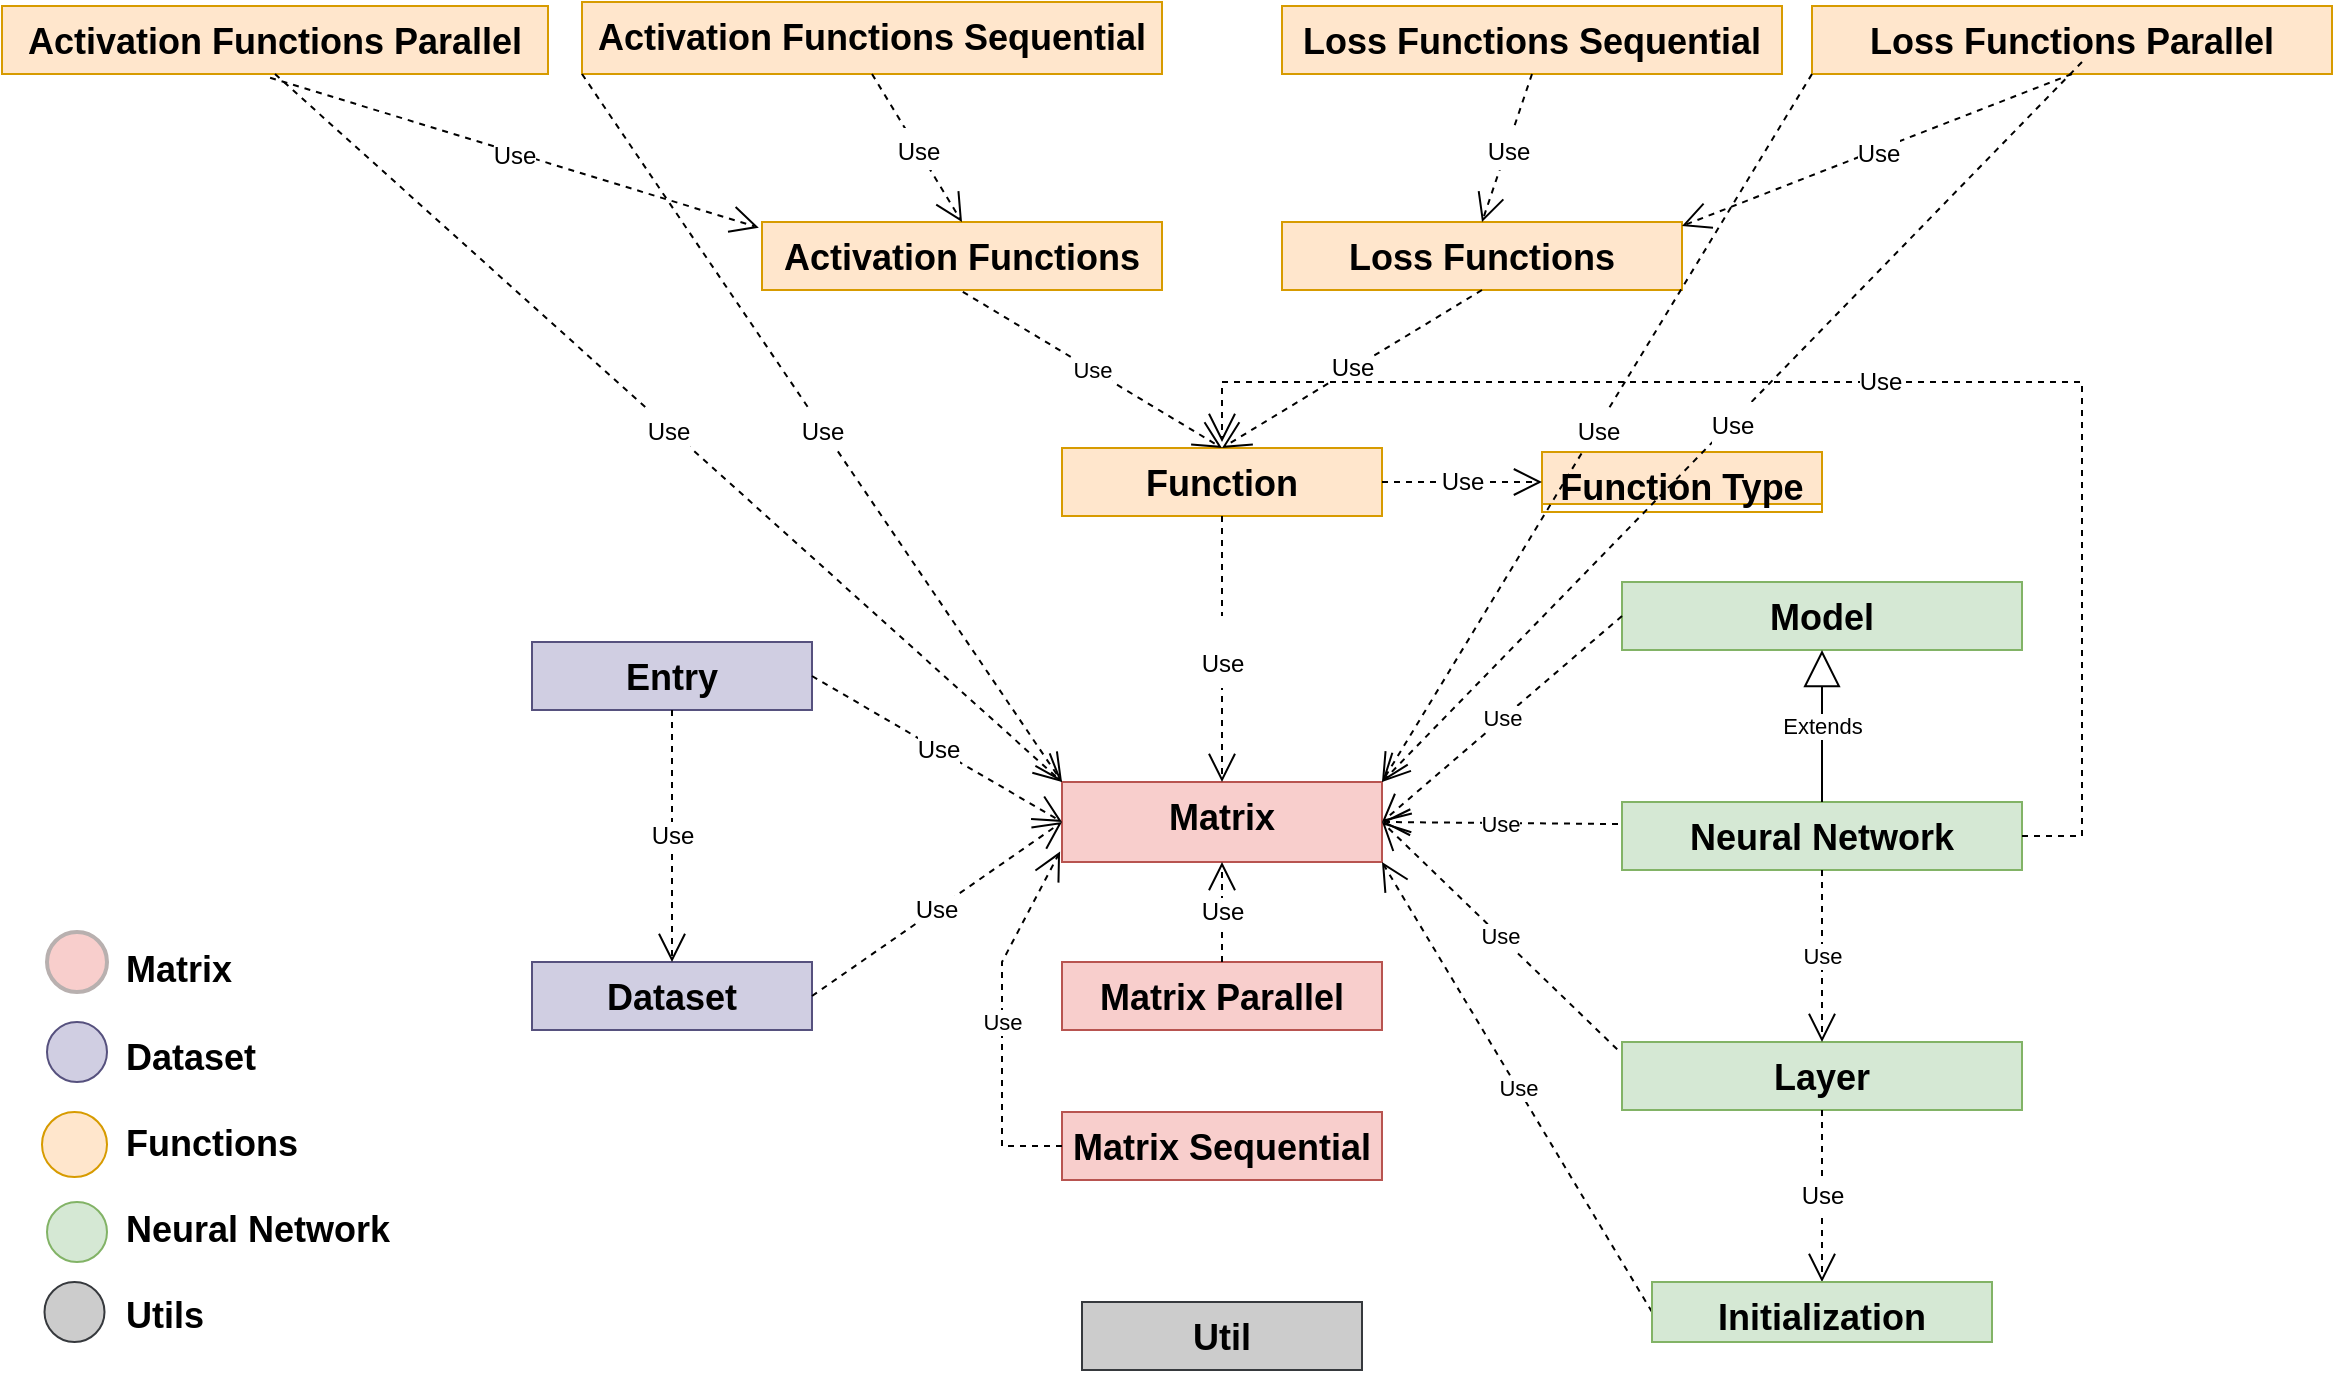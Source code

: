 <mxfile version="16.6.1" type="device"><diagram id="lW9xY2xVOV6UaGJM4TtB" name="Page-1"><mxGraphModel dx="2175" dy="1876" grid="1" gridSize="10" guides="1" tooltips="1" connect="1" arrows="1" fold="1" page="1" pageScale="1" pageWidth="827" pageHeight="1169" math="0" shadow="0"><root><mxCell id="0"/><mxCell id="1" parent="0"/><mxCell id="cubuI6TpVkCStN82LW3D-2" value="" style="swimlane;fontStyle=1;align=center;verticalAlign=top;childLayout=stackLayout;horizontal=1;startSize=0;horizontalStack=0;resizeParent=1;resizeParentMax=0;resizeLast=0;collapsible=1;marginBottom=0;fillColor=#f8cecc;strokeColor=#b85450;" parent="1" vertex="1"><mxGeometry x="150" y="360" width="160" height="40" as="geometry"/></mxCell><mxCell id="cubuI6TpVkCStN82LW3D-3" value="Matrix" style="text;strokeColor=#b85450;fillColor=#f8cecc;align=center;verticalAlign=top;spacingLeft=4;spacingRight=4;overflow=hidden;rotatable=0;points=[[0,0.5],[1,0.5]];portConstraint=eastwest;fontStyle=1;fontSize=18;" parent="cubuI6TpVkCStN82LW3D-2" vertex="1"><mxGeometry width="160" height="40" as="geometry"/></mxCell><mxCell id="cubuI6TpVkCStN82LW3D-6" value="" style="swimlane;fontStyle=1;align=center;verticalAlign=top;childLayout=stackLayout;horizontal=1;startSize=0;horizontalStack=0;resizeParent=1;resizeParentMax=0;resizeLast=0;collapsible=1;marginBottom=0;fillColor=#d0cee2;strokeColor=#56517e;" parent="1" vertex="1"><mxGeometry x="-115" y="290" width="140" height="34" as="geometry"/></mxCell><mxCell id="cubuI6TpVkCStN82LW3D-7" value="Entry" style="text;strokeColor=#56517e;fillColor=#d0cee2;align=center;verticalAlign=top;spacingLeft=4;spacingRight=4;overflow=hidden;rotatable=0;points=[[0,0.5],[1,0.5]];portConstraint=eastwest;fontStyle=1;fontSize=18;" parent="cubuI6TpVkCStN82LW3D-6" vertex="1"><mxGeometry width="140" height="34" as="geometry"/></mxCell><mxCell id="cubuI6TpVkCStN82LW3D-10" value="" style="swimlane;fontStyle=1;align=center;verticalAlign=top;childLayout=stackLayout;horizontal=1;startSize=0;horizontalStack=0;resizeParent=1;resizeParentMax=0;resizeLast=0;collapsible=1;marginBottom=0;fillColor=#d0cee2;strokeColor=#56517e;" parent="1" vertex="1"><mxGeometry x="-115" y="450" width="140" height="34" as="geometry"/></mxCell><mxCell id="cubuI6TpVkCStN82LW3D-11" value="Dataset" style="text;strokeColor=#56517e;fillColor=#d0cee2;align=center;verticalAlign=top;spacingLeft=4;spacingRight=4;overflow=hidden;rotatable=0;points=[[0,0.5],[1,0.5]];portConstraint=eastwest;fontStyle=1;fontSize=18;" parent="cubuI6TpVkCStN82LW3D-10" vertex="1"><mxGeometry width="140" height="34" as="geometry"/></mxCell><mxCell id="cubuI6TpVkCStN82LW3D-21" value="" style="swimlane;fontStyle=1;align=center;verticalAlign=top;childLayout=stackLayout;horizontal=1;startSize=0;horizontalStack=0;resizeParent=1;resizeParentMax=0;resizeLast=0;collapsible=1;marginBottom=0;fillColor=#f8cecc;strokeColor=#b85450;" parent="1" vertex="1"><mxGeometry x="150" y="450" width="160" height="34" as="geometry"/></mxCell><mxCell id="cubuI6TpVkCStN82LW3D-24" value="Matrix Parallel" style="text;strokeColor=#b85450;fillColor=#f8cecc;align=center;verticalAlign=top;spacingLeft=4;spacingRight=4;overflow=hidden;rotatable=0;points=[[0,0.5],[1,0.5]];portConstraint=eastwest;fontStyle=1;fontSize=18;" parent="cubuI6TpVkCStN82LW3D-21" vertex="1"><mxGeometry width="160" height="34" as="geometry"/></mxCell><mxCell id="cubuI6TpVkCStN82LW3D-25" value="" style="swimlane;fontStyle=1;align=center;verticalAlign=top;childLayout=stackLayout;horizontal=1;startSize=0;horizontalStack=0;resizeParent=1;resizeParentMax=0;resizeLast=0;collapsible=1;marginBottom=0;fillColor=#f8cecc;strokeColor=#b85450;" parent="1" vertex="1"><mxGeometry x="150" y="525" width="160" height="34" as="geometry"/></mxCell><mxCell id="cubuI6TpVkCStN82LW3D-26" value="Matrix Sequential" style="text;strokeColor=#b85450;fillColor=#f8cecc;align=center;verticalAlign=top;spacingLeft=4;spacingRight=4;overflow=hidden;rotatable=0;points=[[0,0.5],[1,0.5]];portConstraint=eastwest;fontStyle=1;fontSize=18;" parent="cubuI6TpVkCStN82LW3D-25" vertex="1"><mxGeometry width="160" height="34" as="geometry"/></mxCell><mxCell id="cubuI6TpVkCStN82LW3D-30" value="" style="swimlane;fontStyle=1;align=center;verticalAlign=top;childLayout=stackLayout;horizontal=1;startSize=0;horizontalStack=0;resizeParent=1;resizeParentMax=0;resizeLast=0;collapsible=1;marginBottom=0;fillColor=#ffe6cc;strokeColor=#d79b00;" parent="1" vertex="1"><mxGeometry x="150" y="193" width="160" height="34" as="geometry"/></mxCell><mxCell id="cubuI6TpVkCStN82LW3D-31" value="Function" style="text;strokeColor=#d79b00;fillColor=#ffe6cc;align=center;verticalAlign=top;spacingLeft=4;spacingRight=4;overflow=hidden;rotatable=0;points=[[0,0.5],[1,0.5]];portConstraint=eastwest;fontStyle=1;fontSize=18;" parent="cubuI6TpVkCStN82LW3D-30" vertex="1"><mxGeometry width="160" height="34" as="geometry"/></mxCell><mxCell id="cubuI6TpVkCStN82LW3D-34" value="Function Type" style="swimlane;fontStyle=1;align=center;verticalAlign=top;childLayout=stackLayout;horizontal=1;startSize=26;horizontalStack=0;resizeParent=1;resizeParentMax=0;resizeLast=0;collapsible=1;marginBottom=0;fillColor=#ffe6cc;strokeColor=#d79b00;fontSize=18;" parent="1" vertex="1"><mxGeometry x="390" y="195" width="140" height="30" as="geometry"/></mxCell><mxCell id="cubuI6TpVkCStN82LW3D-39" value="" style="swimlane;fontStyle=1;align=center;verticalAlign=top;childLayout=stackLayout;horizontal=1;startSize=0;horizontalStack=0;resizeParent=1;resizeParentMax=0;resizeLast=0;collapsible=1;marginBottom=0;fillColor=#ffe6cc;strokeColor=#d79b00;" parent="1" vertex="1"><mxGeometry x="260" y="80" width="200" height="34" as="geometry"/></mxCell><mxCell id="cubuI6TpVkCStN82LW3D-42" value="Loss Functions" style="text;strokeColor=#d79b00;fillColor=#ffe6cc;align=center;verticalAlign=top;spacingLeft=4;spacingRight=4;overflow=hidden;rotatable=0;points=[[0,0.5],[1,0.5]];portConstraint=eastwest;fontStyle=1;fontSize=18;" parent="cubuI6TpVkCStN82LW3D-39" vertex="1"><mxGeometry width="200" height="34" as="geometry"/></mxCell><mxCell id="cubuI6TpVkCStN82LW3D-43" value="" style="swimlane;fontStyle=1;align=center;verticalAlign=top;childLayout=stackLayout;horizontal=1;startSize=0;horizontalStack=0;resizeParent=1;resizeParentMax=0;resizeLast=0;collapsible=1;marginBottom=0;fillColor=#ffe6cc;strokeColor=#d79b00;" parent="1" vertex="1"><mxGeometry x="260" y="-28" width="250" height="34" as="geometry"/></mxCell><mxCell id="cubuI6TpVkCStN82LW3D-44" value="Loss Functions Sequential" style="text;strokeColor=#d79b00;fillColor=#ffe6cc;align=center;verticalAlign=top;spacingLeft=4;spacingRight=4;overflow=hidden;rotatable=0;points=[[0,0.5],[1,0.5]];portConstraint=eastwest;fontStyle=1;fontSize=18;" parent="cubuI6TpVkCStN82LW3D-43" vertex="1"><mxGeometry width="250" height="34" as="geometry"/></mxCell><mxCell id="cubuI6TpVkCStN82LW3D-45" value="" style="swimlane;fontStyle=1;align=center;verticalAlign=top;childLayout=stackLayout;horizontal=1;startSize=0;horizontalStack=0;resizeParent=1;resizeParentMax=0;resizeLast=0;collapsible=1;marginBottom=0;fillColor=#ffe6cc;strokeColor=#d79b00;" parent="1" vertex="1"><mxGeometry x="525" y="-28" width="260" height="34" as="geometry"/></mxCell><mxCell id="cubuI6TpVkCStN82LW3D-46" value="Loss Functions Parallel" style="text;strokeColor=#d79b00;fillColor=#ffe6cc;align=center;verticalAlign=top;spacingLeft=4;spacingRight=4;overflow=hidden;rotatable=0;points=[[0,0.5],[1,0.5]];portConstraint=eastwest;fontStyle=1;fontSize=18;" parent="cubuI6TpVkCStN82LW3D-45" vertex="1"><mxGeometry width="260" height="34" as="geometry"/></mxCell><mxCell id="cubuI6TpVkCStN82LW3D-47" value="" style="swimlane;fontStyle=1;align=center;verticalAlign=top;childLayout=stackLayout;horizontal=1;startSize=0;horizontalStack=0;resizeParent=1;resizeParentMax=0;resizeLast=0;collapsible=1;marginBottom=0;fillColor=#ffe6cc;strokeColor=#d79b00;" parent="1" vertex="1"><mxGeometry y="80" width="200" height="34" as="geometry"/></mxCell><mxCell id="cubuI6TpVkCStN82LW3D-50" value="Activation Functions" style="text;strokeColor=#d79b00;fillColor=#ffe6cc;align=center;verticalAlign=top;spacingLeft=4;spacingRight=4;overflow=hidden;rotatable=0;points=[[0,0.5],[1,0.5]];portConstraint=eastwest;fontStyle=1;fontSize=18;glass=0;" parent="cubuI6TpVkCStN82LW3D-47" vertex="1"><mxGeometry width="200" height="34" as="geometry"/></mxCell><mxCell id="cubuI6TpVkCStN82LW3D-55" value="" style="swimlane;fontStyle=1;align=center;verticalAlign=top;childLayout=stackLayout;horizontal=1;startSize=0;horizontalStack=0;resizeParent=1;resizeParentMax=0;resizeLast=0;collapsible=1;marginBottom=0;fillColor=#ffe6cc;strokeColor=#d79b00;" parent="1" vertex="1"><mxGeometry x="-90" y="-30" width="290" height="36" as="geometry"/></mxCell><mxCell id="cubuI6TpVkCStN82LW3D-56" value="Activation Functions Sequential" style="text;strokeColor=#d79b00;fillColor=#ffe6cc;align=center;verticalAlign=top;spacingLeft=4;spacingRight=4;overflow=hidden;rotatable=0;points=[[0,0.5],[1,0.5]];portConstraint=eastwest;fontStyle=1;fontSize=18;" parent="cubuI6TpVkCStN82LW3D-55" vertex="1"><mxGeometry width="290" height="36" as="geometry"/></mxCell><mxCell id="cubuI6TpVkCStN82LW3D-57" value="" style="swimlane;fontStyle=1;align=center;verticalAlign=top;childLayout=stackLayout;horizontal=1;startSize=0;horizontalStack=0;resizeParent=1;resizeParentMax=0;resizeLast=0;collapsible=1;marginBottom=0;fillColor=#ffe6cc;strokeColor=#d79b00;" parent="1" vertex="1"><mxGeometry x="-380" y="-28" width="273" height="34" as="geometry"/></mxCell><mxCell id="cubuI6TpVkCStN82LW3D-58" value="Activation Functions Parallel" style="text;strokeColor=#d79b00;fillColor=#ffe6cc;align=center;verticalAlign=top;spacingLeft=4;spacingRight=4;overflow=hidden;rotatable=0;points=[[0,0.5],[1,0.5]];portConstraint=eastwest;fontStyle=1;fontSize=18;" parent="cubuI6TpVkCStN82LW3D-57" vertex="1"><mxGeometry width="273" height="34" as="geometry"/></mxCell><mxCell id="cubuI6TpVkCStN82LW3D-59" value="" style="swimlane;fontStyle=1;align=center;verticalAlign=top;childLayout=stackLayout;horizontal=1;startSize=0;horizontalStack=0;resizeParent=1;resizeParentMax=0;resizeLast=0;collapsible=1;marginBottom=0;fillColor=#d5e8d4;strokeColor=#82b366;" parent="1" vertex="1"><mxGeometry x="430" y="260" width="200" height="34" as="geometry"/></mxCell><mxCell id="cubuI6TpVkCStN82LW3D-62" value="Model" style="text;strokeColor=#82b366;fillColor=#d5e8d4;align=center;verticalAlign=top;spacingLeft=4;spacingRight=4;overflow=hidden;rotatable=0;points=[[0,0.5],[1,0.5]];portConstraint=eastwest;fontStyle=1;fontSize=18;" parent="cubuI6TpVkCStN82LW3D-59" vertex="1"><mxGeometry width="200" height="34" as="geometry"/></mxCell><mxCell id="cubuI6TpVkCStN82LW3D-63" value="" style="swimlane;fontStyle=1;align=center;verticalAlign=top;childLayout=stackLayout;horizontal=1;startSize=0;horizontalStack=0;resizeParent=1;resizeParentMax=0;resizeLast=0;collapsible=1;marginBottom=0;fillColor=#d5e8d4;strokeColor=#82b366;" parent="1" vertex="1"><mxGeometry x="430" y="370" width="200" height="34" as="geometry"/></mxCell><mxCell id="cubuI6TpVkCStN82LW3D-64" value="Neural Network" style="text;strokeColor=#82b366;fillColor=#d5e8d4;align=center;verticalAlign=top;spacingLeft=4;spacingRight=4;overflow=hidden;rotatable=0;points=[[0,0.5],[1,0.5]];portConstraint=eastwest;fontStyle=1;fontSize=18;" parent="cubuI6TpVkCStN82LW3D-63" vertex="1"><mxGeometry width="200" height="34" as="geometry"/></mxCell><mxCell id="cubuI6TpVkCStN82LW3D-71" value="" style="swimlane;fontStyle=1;align=center;verticalAlign=top;childLayout=stackLayout;horizontal=1;startSize=0;horizontalStack=0;resizeParent=1;resizeParentMax=0;resizeLast=0;collapsible=1;marginBottom=0;fillColor=#d5e8d4;strokeColor=#82b366;" parent="1" vertex="1"><mxGeometry x="430" y="490" width="200" height="34" as="geometry"/></mxCell><mxCell id="cubuI6TpVkCStN82LW3D-72" value="Layer" style="text;strokeColor=#82b366;fillColor=#d5e8d4;align=center;verticalAlign=top;spacingLeft=4;spacingRight=4;overflow=hidden;rotatable=0;points=[[0,0.5],[1,0.5]];portConstraint=eastwest;fontStyle=1;fontSize=18;" parent="cubuI6TpVkCStN82LW3D-71" vertex="1"><mxGeometry width="200" height="34" as="geometry"/></mxCell><mxCell id="cubuI6TpVkCStN82LW3D-75" value="" style="swimlane;fontStyle=1;align=center;verticalAlign=top;childLayout=stackLayout;horizontal=1;startSize=0;horizontalStack=0;resizeParent=1;resizeParentMax=0;resizeLast=0;collapsible=1;marginBottom=0;fillColor=#CCCCCC;strokeColor=#36393d;" parent="1" vertex="1"><mxGeometry x="160" y="620" width="140" height="34" as="geometry"/></mxCell><mxCell id="cubuI6TpVkCStN82LW3D-78" value="Util" style="text;strokeColor=#36393d;fillColor=#CCCCCC;align=center;verticalAlign=top;spacingLeft=4;spacingRight=4;overflow=hidden;rotatable=0;points=[[0,0.5],[1,0.5]];portConstraint=eastwest;fontStyle=1;fontSize=18;" parent="cubuI6TpVkCStN82LW3D-75" vertex="1"><mxGeometry width="140" height="34" as="geometry"/></mxCell><mxCell id="cubuI6TpVkCStN82LW3D-85" value="Use" style="endArrow=open;endSize=12;dashed=1;html=1;rounded=0;exitX=0.5;exitY=1;exitDx=0;exitDy=0;startArrow=none;entryX=0.5;entryY=0;entryDx=0;entryDy=0;" parent="1" source="cubuI6TpVkCStN82LW3D-63" target="cubuI6TpVkCStN82LW3D-71" edge="1"><mxGeometry width="160" relative="1" as="geometry"><mxPoint x="420" y="260" as="sourcePoint"/><mxPoint x="540" y="740" as="targetPoint"/></mxGeometry></mxCell><mxCell id="cubuI6TpVkCStN82LW3D-87" value="Use" style="endArrow=open;endSize=12;dashed=1;html=1;rounded=0;entryX=1;entryY=1;entryDx=0;entryDy=0;exitX=0;exitY=0.5;exitDx=0;exitDy=0;" parent="1" source="cubuI6TpVkCStN82LW3D-67" target="cubuI6TpVkCStN82LW3D-2" edge="1"><mxGeometry width="160" relative="1" as="geometry"><mxPoint x="660" y="910" as="sourcePoint"/><mxPoint x="540" y="734" as="targetPoint"/></mxGeometry></mxCell><mxCell id="cubuI6TpVkCStN82LW3D-90" value="Extends" style="endArrow=block;endSize=16;endFill=0;html=1;rounded=0;exitX=0.5;exitY=0;exitDx=0;exitDy=0;" parent="1" source="cubuI6TpVkCStN82LW3D-63" target="cubuI6TpVkCStN82LW3D-62" edge="1"><mxGeometry width="160" relative="1" as="geometry"><mxPoint x="1030" y="580" as="sourcePoint"/><mxPoint x="830" y="490" as="targetPoint"/></mxGeometry></mxCell><mxCell id="cubuI6TpVkCStN82LW3D-92" value="Use" style="endArrow=open;endSize=12;dashed=1;html=1;rounded=0;exitX=0.502;exitY=1.027;exitDx=0;exitDy=0;exitPerimeter=0;entryX=0.5;entryY=0;entryDx=0;entryDy=0;fillColor=#ffe6cc;strokeColor=#000000;" parent="1" source="cubuI6TpVkCStN82LW3D-50" target="cubuI6TpVkCStN82LW3D-30" edge="1"><mxGeometry width="160" relative="1" as="geometry"><mxPoint x="510" y="50" as="sourcePoint"/><mxPoint x="670" y="50" as="targetPoint"/></mxGeometry></mxCell><mxCell id="C5JLOT-KFfH80smvqQWu-1" value="&lt;font style=&quot;font-size: 18px&quot;&gt;&lt;b&gt;Matrix&lt;br&gt;&lt;br&gt;Dataset&lt;br&gt;&lt;br&gt;Functions&lt;br&gt;&lt;br&gt;Neural Network&lt;br&gt;&lt;br&gt;Utils&lt;/b&gt;&lt;/font&gt;" style="text;html=1;strokeColor=none;fillColor=none;align=left;verticalAlign=middle;whiteSpace=wrap;rounded=0;fontSize=16;" parent="1" vertex="1"><mxGeometry x="-320.5" y="442.5" width="150" height="197.5" as="geometry"/></mxCell><mxCell id="C5JLOT-KFfH80smvqQWu-2" value="" style="ellipse;whiteSpace=wrap;html=1;aspect=fixed;fontSize=30;fillColor=#f8cecc;strokeColor=#B8B0AF;strokeWidth=2;" parent="1" vertex="1"><mxGeometry x="-357.5" y="435" width="30" height="30" as="geometry"/></mxCell><mxCell id="C5JLOT-KFfH80smvqQWu-3" value="" style="ellipse;whiteSpace=wrap;html=1;aspect=fixed;fontSize=30;fillColor=#d0cee2;strokeColor=#56517e;direction=south;" parent="1" vertex="1"><mxGeometry x="-357.5" y="480" width="30" height="30" as="geometry"/></mxCell><mxCell id="C5JLOT-KFfH80smvqQWu-4" value="" style="ellipse;whiteSpace=wrap;html=1;aspect=fixed;fontSize=30;fillColor=#ffe6cc;strokeColor=#d79b00;" parent="1" vertex="1"><mxGeometry x="-360" y="525" width="32.5" height="32.5" as="geometry"/></mxCell><mxCell id="C5JLOT-KFfH80smvqQWu-5" value="" style="ellipse;whiteSpace=wrap;html=1;aspect=fixed;fontSize=30;fillColor=#d5e8d4;strokeColor=#82b366;" parent="1" vertex="1"><mxGeometry x="-357.5" y="570" width="30" height="30" as="geometry"/></mxCell><mxCell id="C5JLOT-KFfH80smvqQWu-6" value="" style="ellipse;whiteSpace=wrap;html=1;aspect=fixed;fontSize=30;fillColor=#CCCCCC;strokeColor=#36393d;" parent="1" vertex="1"><mxGeometry x="-358.75" y="610" width="30" height="30" as="geometry"/></mxCell><mxCell id="C5JLOT-KFfH80smvqQWu-7" value="&lt;font style=&quot;font-size: 12px&quot;&gt;Use&lt;/font&gt;" style="endArrow=open;endSize=12;dashed=1;html=1;rounded=0;fontSize=30;fontColor=#000000;exitX=0.5;exitY=1;exitDx=0;exitDy=0;" parent="1" source="cubuI6TpVkCStN82LW3D-30" target="cubuI6TpVkCStN82LW3D-2" edge="1"><mxGeometry width="160" relative="1" as="geometry"><mxPoint x="230" y="370" as="sourcePoint"/><mxPoint x="390" y="370" as="targetPoint"/></mxGeometry></mxCell><mxCell id="C5JLOT-KFfH80smvqQWu-10" value="Use" style="endArrow=open;endSize=12;dashed=1;html=1;rounded=0;fontSize=12;fontColor=#000000;exitX=0.5;exitY=1;exitDx=0;exitDy=0;entryX=0.5;entryY=0;entryDx=0;entryDy=0;" parent="1" source="cubuI6TpVkCStN82LW3D-39" target="cubuI6TpVkCStN82LW3D-30" edge="1"><mxGeometry width="160" relative="1" as="geometry"><mxPoint x="550" y="120" as="sourcePoint"/><mxPoint x="710" y="120" as="targetPoint"/></mxGeometry></mxCell><mxCell id="C5JLOT-KFfH80smvqQWu-11" value="Use" style="endArrow=open;endSize=12;dashed=1;html=1;rounded=0;fontSize=12;fontColor=#000000;strokeColor=#000000;exitX=1;exitY=0.5;exitDx=0;exitDy=0;entryX=0;entryY=0.5;entryDx=0;entryDy=0;" parent="1" source="cubuI6TpVkCStN82LW3D-30" target="cubuI6TpVkCStN82LW3D-34" edge="1"><mxGeometry width="160" relative="1" as="geometry"><mxPoint x="330" y="100" as="sourcePoint"/><mxPoint x="490" y="100" as="targetPoint"/></mxGeometry></mxCell><mxCell id="C5JLOT-KFfH80smvqQWu-16" value="Use" style="endArrow=open;endSize=12;dashed=1;html=1;rounded=0;fontSize=12;fontColor=#000000;strokeColor=#000000;entryX=0;entryY=0.5;entryDx=0;entryDy=0;exitX=1;exitY=0.5;exitDx=0;exitDy=0;" parent="1" source="cubuI6TpVkCStN82LW3D-6" target="cubuI6TpVkCStN82LW3D-2" edge="1"><mxGeometry width="160" relative="1" as="geometry"><mxPoint x="-60" y="370" as="sourcePoint"/><mxPoint x="41.69" y="650.7" as="targetPoint"/></mxGeometry></mxCell><mxCell id="C5JLOT-KFfH80smvqQWu-19" value="Use" style="endArrow=open;endSize=12;dashed=1;html=1;rounded=0;fontSize=12;fontColor=#000000;strokeColor=#000000;exitX=0.5;exitY=1;exitDx=0;exitDy=0;entryX=0.5;entryY=0;entryDx=0;entryDy=0;" parent="1" source="cubuI6TpVkCStN82LW3D-6" target="cubuI6TpVkCStN82LW3D-10" edge="1"><mxGeometry width="160" relative="1" as="geometry"><mxPoint x="-520" y="720" as="sourcePoint"/><mxPoint x="-360" y="720" as="targetPoint"/></mxGeometry></mxCell><mxCell id="C5JLOT-KFfH80smvqQWu-17" value="Use" style="endArrow=open;endSize=12;dashed=1;html=1;rounded=0;fontSize=12;fontColor=#000000;strokeColor=#000000;exitX=1;exitY=0.5;exitDx=0;exitDy=0;entryX=0;entryY=0.5;entryDx=0;entryDy=0;" parent="1" source="cubuI6TpVkCStN82LW3D-10" target="cubuI6TpVkCStN82LW3D-3" edge="1"><mxGeometry width="160" relative="1" as="geometry"><mxPoint x="-58.6" y="561.888" as="sourcePoint"/><mxPoint x="25.0" y="480" as="targetPoint"/></mxGeometry></mxCell><mxCell id="C5JLOT-KFfH80smvqQWu-21" value="Use" style="endArrow=open;endSize=12;dashed=1;html=1;rounded=0;fontSize=12;fontColor=#000000;strokeColor=#000000;exitX=0.5;exitY=1;exitDx=0;exitDy=0;entryX=0.5;entryY=0;entryDx=0;entryDy=0;" parent="1" source="cubuI6TpVkCStN82LW3D-71" target="cubuI6TpVkCStN82LW3D-67" edge="1"><mxGeometry width="160" relative="1" as="geometry"><mxPoint x="700" y="1230" as="sourcePoint"/><mxPoint x="680" y="1190" as="targetPoint"/></mxGeometry></mxCell><mxCell id="C5JLOT-KFfH80smvqQWu-25" value="Use" style="endArrow=open;endSize=12;dashed=1;html=1;rounded=0;fontSize=12;fontColor=#000000;strokeColor=#000000;exitX=1;exitY=0.5;exitDx=0;exitDy=0;" parent="1" source="cubuI6TpVkCStN82LW3D-63" edge="1"><mxGeometry width="160" relative="1" as="geometry"><mxPoint x="1110" y="600" as="sourcePoint"/><mxPoint x="230" y="190" as="targetPoint"/><Array as="points"><mxPoint x="660" y="387"/><mxPoint x="660" y="160"/><mxPoint x="230" y="160"/></Array></mxGeometry></mxCell><mxCell id="okEfRLQMJTPaaZhzuXHJ-2" value="&lt;font style=&quot;font-size: 12px&quot;&gt;Use&lt;/font&gt;" style="endArrow=open;endSize=12;dashed=1;html=1;rounded=0;fontSize=18;entryX=0;entryY=0;entryDx=0;entryDy=0;exitX=0.5;exitY=1;exitDx=0;exitDy=0;" parent="1" source="cubuI6TpVkCStN82LW3D-57" target="cubuI6TpVkCStN82LW3D-2" edge="1"><mxGeometry width="160" relative="1" as="geometry"><mxPoint x="80" y="160" as="sourcePoint"/><mxPoint x="70" y="190" as="targetPoint"/></mxGeometry></mxCell><mxCell id="okEfRLQMJTPaaZhzuXHJ-3" value="&lt;font style=&quot;font-size: 12px&quot;&gt;Use&lt;/font&gt;" style="endArrow=open;endSize=12;dashed=1;html=1;rounded=0;fontSize=18;entryX=1;entryY=0;entryDx=0;entryDy=0;" parent="1" target="cubuI6TpVkCStN82LW3D-2" edge="1"><mxGeometry width="160" relative="1" as="geometry"><mxPoint x="660" as="sourcePoint"/><mxPoint x="610" y="330" as="targetPoint"/></mxGeometry></mxCell><mxCell id="okEfRLQMJTPaaZhzuXHJ-4" value="&lt;font style=&quot;font-size: 12px&quot;&gt;Use&lt;/font&gt;" style="endArrow=open;endSize=12;dashed=1;html=1;rounded=0;fontSize=18;exitX=0.491;exitY=1.054;exitDx=0;exitDy=0;exitPerimeter=0;entryX=-0.008;entryY=0.083;entryDx=0;entryDy=0;entryPerimeter=0;" parent="1" source="cubuI6TpVkCStN82LW3D-58" target="cubuI6TpVkCStN82LW3D-50" edge="1"><mxGeometry width="160" relative="1" as="geometry"><mxPoint x="-150" y="170" as="sourcePoint"/><mxPoint x="-20" y="130" as="targetPoint"/></mxGeometry></mxCell><mxCell id="okEfRLQMJTPaaZhzuXHJ-6" value="&lt;font style=&quot;font-size: 12px&quot;&gt;Use&lt;/font&gt;" style="endArrow=open;endSize=12;dashed=1;html=1;rounded=0;fontSize=18;exitX=0.5;exitY=1;exitDx=0;exitDy=0;entryX=0.5;entryY=0;entryDx=0;entryDy=0;" parent="1" source="cubuI6TpVkCStN82LW3D-55" target="cubuI6TpVkCStN82LW3D-47" edge="1"><mxGeometry width="160" relative="1" as="geometry"><mxPoint x="-140" y="220" as="sourcePoint"/><mxPoint x="20" y="220" as="targetPoint"/></mxGeometry></mxCell><mxCell id="okEfRLQMJTPaaZhzuXHJ-7" value="&lt;font style=&quot;font-size: 12px&quot;&gt;Use&lt;/font&gt;" style="endArrow=open;endSize=12;dashed=1;html=1;rounded=0;fontSize=18;exitX=0.5;exitY=1;exitDx=0;exitDy=0;entryX=0.5;entryY=0;entryDx=0;entryDy=0;" parent="1" source="cubuI6TpVkCStN82LW3D-43" target="cubuI6TpVkCStN82LW3D-39" edge="1"><mxGeometry width="160" relative="1" as="geometry"><mxPoint x="550" y="60" as="sourcePoint"/><mxPoint x="710" y="60" as="targetPoint"/></mxGeometry></mxCell><mxCell id="okEfRLQMJTPaaZhzuXHJ-8" value="&lt;font style=&quot;font-size: 12px&quot;&gt;Use&lt;/font&gt;" style="endArrow=open;endSize=12;dashed=1;html=1;rounded=0;fontSize=18;exitX=0.5;exitY=1;exitDx=0;exitDy=0;entryX=1;entryY=0.059;entryDx=0;entryDy=0;entryPerimeter=0;" parent="1" source="cubuI6TpVkCStN82LW3D-45" target="cubuI6TpVkCStN82LW3D-42" edge="1"><mxGeometry width="160" relative="1" as="geometry"><mxPoint x="520" y="90" as="sourcePoint"/><mxPoint x="680" y="90" as="targetPoint"/></mxGeometry></mxCell><mxCell id="cubuI6TpVkCStN82LW3D-67" value="" style="swimlane;fontStyle=1;align=center;verticalAlign=top;childLayout=stackLayout;horizontal=1;startSize=0;horizontalStack=0;resizeParent=1;resizeParentMax=0;resizeLast=0;collapsible=1;marginBottom=0;fillColor=#d5e8d4;strokeColor=#82b366;" parent="1" vertex="1"><mxGeometry x="445" y="610" width="170" height="30" as="geometry"/></mxCell><mxCell id="cubuI6TpVkCStN82LW3D-68" value="Initialization" style="text;strokeColor=#82b366;fillColor=#d5e8d4;align=center;verticalAlign=top;spacingLeft=4;spacingRight=4;overflow=hidden;rotatable=0;points=[[0,0.5],[1,0.5]];portConstraint=eastwest;fontStyle=1;fontSize=18;" parent="cubuI6TpVkCStN82LW3D-67" vertex="1"><mxGeometry width="170" height="30" as="geometry"/></mxCell><mxCell id="okEfRLQMJTPaaZhzuXHJ-11" value="Use" style="endArrow=open;endSize=12;dashed=1;html=1;rounded=0;entryX=1;entryY=0.5;entryDx=0;entryDy=0;exitX=0;exitY=0.5;exitDx=0;exitDy=0;" parent="1" source="cubuI6TpVkCStN82LW3D-59" target="cubuI6TpVkCStN82LW3D-2" edge="1"><mxGeometry width="160" relative="1" as="geometry"><mxPoint x="455" y="655" as="sourcePoint"/><mxPoint x="320" y="423" as="targetPoint"/></mxGeometry></mxCell><mxCell id="okEfRLQMJTPaaZhzuXHJ-13" value="Use" style="endArrow=open;endSize=12;dashed=1;html=1;rounded=0;exitX=-0.012;exitY=0.108;exitDx=0;exitDy=0;exitPerimeter=0;" parent="1" source="cubuI6TpVkCStN82LW3D-72" edge="1"><mxGeometry width="160" relative="1" as="geometry"><mxPoint x="455" y="655" as="sourcePoint"/><mxPoint x="310" y="380" as="targetPoint"/></mxGeometry></mxCell><mxCell id="okEfRLQMJTPaaZhzuXHJ-14" value="Use" style="endArrow=open;endSize=12;dashed=1;html=1;rounded=0;exitX=-0.01;exitY=0.324;exitDx=0;exitDy=0;exitPerimeter=0;" parent="1" source="cubuI6TpVkCStN82LW3D-64" edge="1"><mxGeometry width="160" relative="1" as="geometry"><mxPoint x="408.8" y="469.832" as="sourcePoint"/><mxPoint x="310" y="380" as="targetPoint"/></mxGeometry></mxCell><mxCell id="okEfRLQMJTPaaZhzuXHJ-15" value="&lt;font style=&quot;font-size: 12px&quot;&gt;Use&lt;/font&gt;" style="endArrow=open;endSize=12;dashed=1;html=1;rounded=0;fontSize=18;exitX=0;exitY=1;exitDx=0;exitDy=0;" parent="1" source="cubuI6TpVkCStN82LW3D-55" edge="1"><mxGeometry width="160" relative="1" as="geometry"><mxPoint x="-235.957" y="13.836" as="sourcePoint"/><mxPoint x="150" y="360" as="targetPoint"/></mxGeometry></mxCell><mxCell id="okEfRLQMJTPaaZhzuXHJ-16" value="&lt;font style=&quot;font-size: 12px&quot;&gt;Use&lt;/font&gt;" style="endArrow=open;endSize=12;dashed=1;html=1;rounded=0;fontSize=18;exitX=0;exitY=1;exitDx=0;exitDy=0;" parent="1" source="cubuI6TpVkCStN82LW3D-45" edge="1"><mxGeometry width="160" relative="1" as="geometry"><mxPoint x="670" y="10" as="sourcePoint"/><mxPoint x="310" y="360" as="targetPoint"/></mxGeometry></mxCell><mxCell id="mhTBiUUAh0iyZT3GWQLd-1" value="Use" style="endArrow=open;endSize=12;dashed=1;html=1;rounded=0;exitX=0;exitY=0.5;exitDx=0;exitDy=0;entryX=-0.006;entryY=0.87;entryDx=0;entryDy=0;entryPerimeter=0;" parent="1" source="cubuI6TpVkCStN82LW3D-25" target="cubuI6TpVkCStN82LW3D-3" edge="1"><mxGeometry width="160" relative="1" as="geometry"><mxPoint x="90" y="610" as="sourcePoint"/><mxPoint x="150" y="420" as="targetPoint"/><Array as="points"><mxPoint x="120" y="542"/><mxPoint x="120" y="450"/></Array></mxGeometry></mxCell><mxCell id="1g42ruHpS2rkgzepu0BS-1" value="Use" style="endArrow=open;endSize=12;dashed=1;html=1;rounded=0;fontSize=12;entryX=0.5;entryY=1;entryDx=0;entryDy=0;" edge="1" parent="1" source="cubuI6TpVkCStN82LW3D-24" target="cubuI6TpVkCStN82LW3D-2"><mxGeometry width="160" relative="1" as="geometry"><mxPoint x="30" y="600" as="sourcePoint"/><mxPoint x="190" y="600" as="targetPoint"/></mxGeometry></mxCell></root></mxGraphModel></diagram></mxfile>